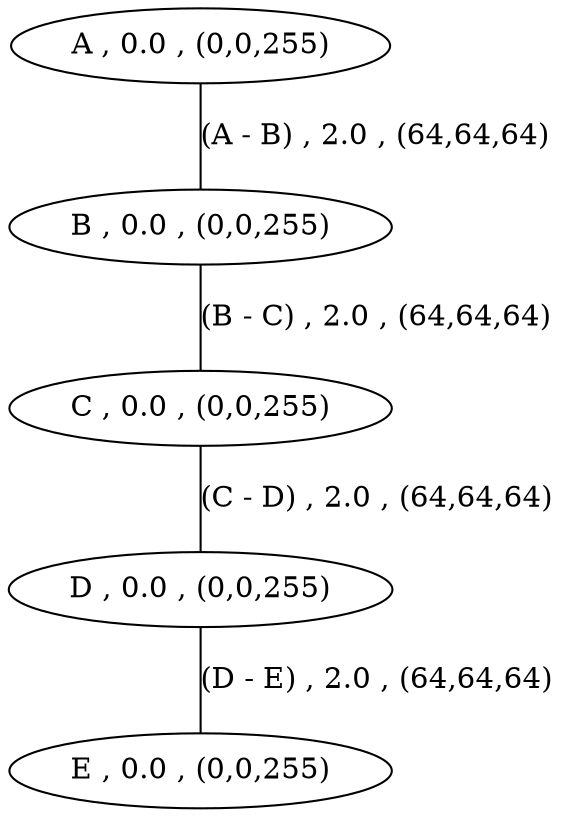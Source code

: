 graph G {
  1 [label = "A , 0.0 , (0,0,255)"];
  2 [label = "B , 0.0 , (0,0,255)"];
  3 [label = "C , 0.0 , (0,0,255)"];
  4 [label = "D , 0.0 , (0,0,255)"];
  5 [label = "E , 0.0 , (0,0,255)"];
  1 -- 2 [label = "(A - B) , 2.0 , (64,64,64)"];
  2 -- 3 [label = "(B - C) , 2.0 , (64,64,64)"];
  3 -- 4 [label = "(C - D) , 2.0 , (64,64,64)"];
  4 -- 5 [label = "(D - E) , 2.0 , (64,64,64)"];
}
